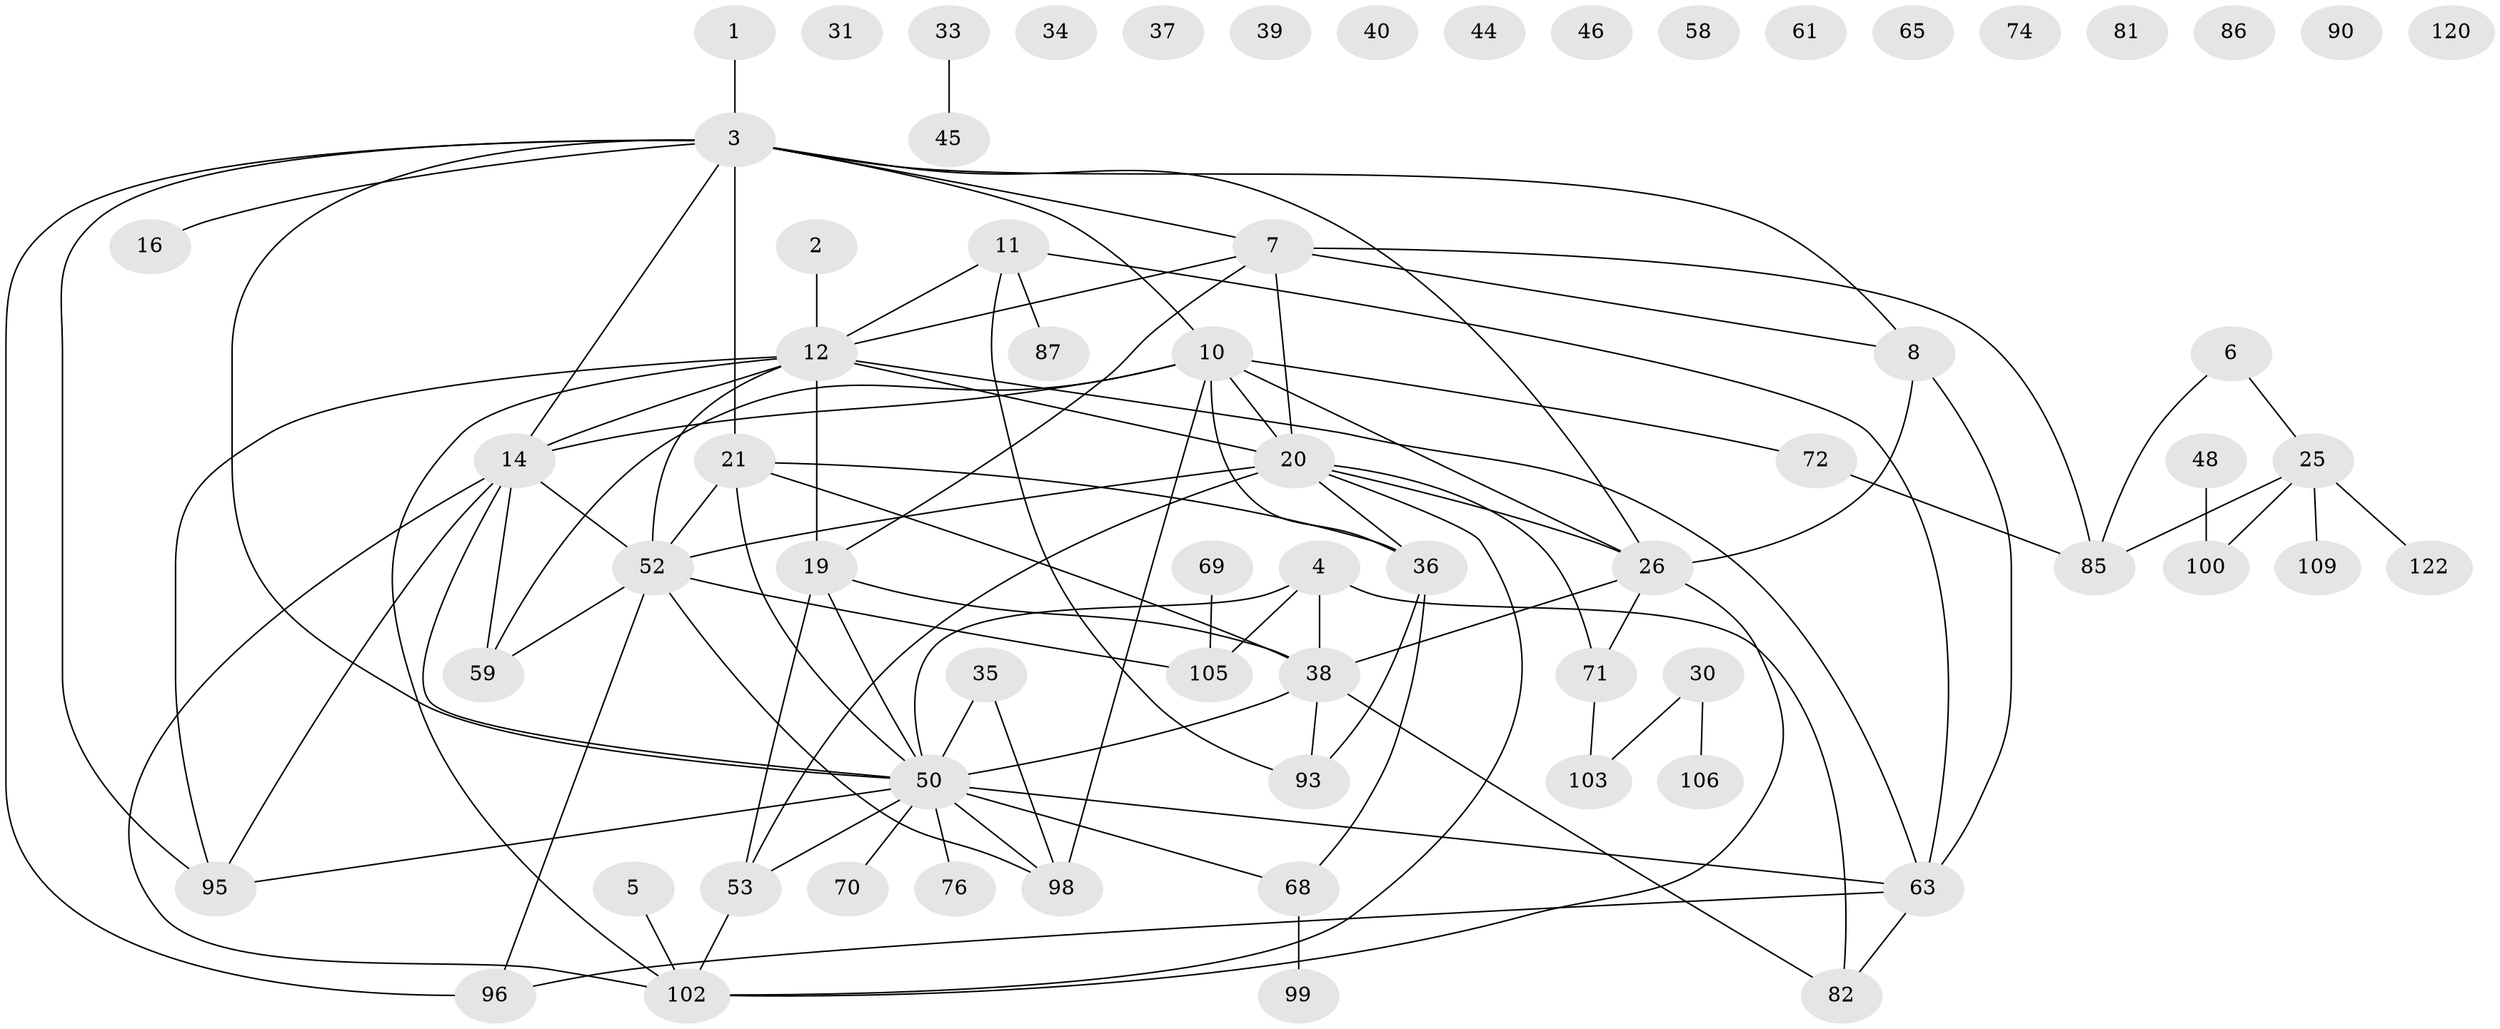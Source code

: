 // original degree distribution, {1: 0.22556390977443608, 3: 0.24060150375939848, 2: 0.17293233082706766, 6: 0.03007518796992481, 9: 0.007518796992481203, 5: 0.11278195488721804, 4: 0.11278195488721804, 0: 0.09774436090225563}
// Generated by graph-tools (version 1.1) at 2025/16/03/04/25 18:16:42]
// undirected, 66 vertices, 98 edges
graph export_dot {
graph [start="1"]
  node [color=gray90,style=filled];
  1;
  2;
  3 [super="+9"];
  4 [super="+17"];
  5;
  6 [super="+113"];
  7 [super="+56+94"];
  8 [super="+130"];
  10 [super="+15"];
  11 [super="+24+62"];
  12 [super="+13+75+84"];
  14 [super="+78"];
  16;
  19 [super="+92+80"];
  20 [super="+117+29+60+97"];
  21 [super="+27+118+23"];
  25 [super="+47"];
  26 [super="+89"];
  30;
  31 [super="+111"];
  33 [super="+66"];
  34;
  35 [super="+42"];
  36 [super="+127+73"];
  37;
  38 [super="+43+54"];
  39;
  40;
  44;
  45;
  46;
  48;
  50 [super="+51"];
  52 [super="+57+55"];
  53 [super="+77"];
  58 [super="+83"];
  59 [super="+67"];
  61;
  63 [super="+91+64"];
  65;
  68 [super="+107"];
  69;
  70;
  71 [super="+110"];
  72 [super="+104"];
  74;
  76;
  81;
  82;
  85 [super="+88"];
  86;
  87;
  90;
  93 [super="+119"];
  95;
  96;
  98 [super="+123"];
  99;
  100;
  102 [super="+108"];
  103 [super="+115"];
  105;
  106;
  109;
  120;
  122;
  1 -- 3;
  2 -- 12;
  3 -- 96;
  3 -- 8;
  3 -- 10;
  3 -- 16;
  3 -- 21 [weight=3];
  3 -- 95;
  3 -- 50;
  3 -- 7;
  3 -- 14;
  3 -- 26;
  4 -- 50;
  4 -- 105;
  4 -- 82;
  4 -- 38;
  5 -- 102;
  6 -- 85;
  6 -- 25;
  7 -- 85;
  7 -- 8;
  7 -- 19;
  7 -- 20;
  7 -- 12;
  8 -- 63;
  8 -- 26;
  10 -- 98;
  10 -- 26;
  10 -- 59;
  10 -- 72;
  10 -- 36;
  10 -- 14;
  10 -- 20;
  11 -- 93;
  11 -- 12;
  11 -- 63;
  11 -- 87;
  12 -- 14;
  12 -- 52;
  12 -- 95;
  12 -- 20;
  12 -- 102;
  12 -- 63;
  12 -- 19;
  14 -- 50;
  14 -- 52;
  14 -- 102;
  14 -- 59;
  14 -- 95;
  19 -- 50;
  19 -- 38;
  19 -- 53 [weight=2];
  20 -- 36;
  20 -- 52;
  20 -- 71;
  20 -- 53;
  20 -- 26;
  20 -- 102;
  21 -- 36;
  21 -- 38;
  21 -- 52;
  21 -- 50;
  25 -- 85;
  25 -- 100;
  25 -- 122;
  25 -- 109;
  26 -- 102;
  26 -- 38 [weight=2];
  26 -- 71;
  30 -- 103;
  30 -- 106;
  33 -- 45;
  35 -- 98;
  35 -- 50;
  36 -- 93;
  36 -- 68;
  38 -- 82;
  38 -- 50;
  38 -- 93;
  48 -- 100;
  50 -- 98;
  50 -- 68;
  50 -- 70;
  50 -- 76;
  50 -- 53 [weight=2];
  50 -- 95;
  50 -- 63;
  52 -- 98;
  52 -- 59;
  52 -- 96;
  52 -- 105;
  53 -- 102;
  63 -- 96;
  63 -- 82;
  68 -- 99;
  69 -- 105;
  71 -- 103;
  72 -- 85;
}
